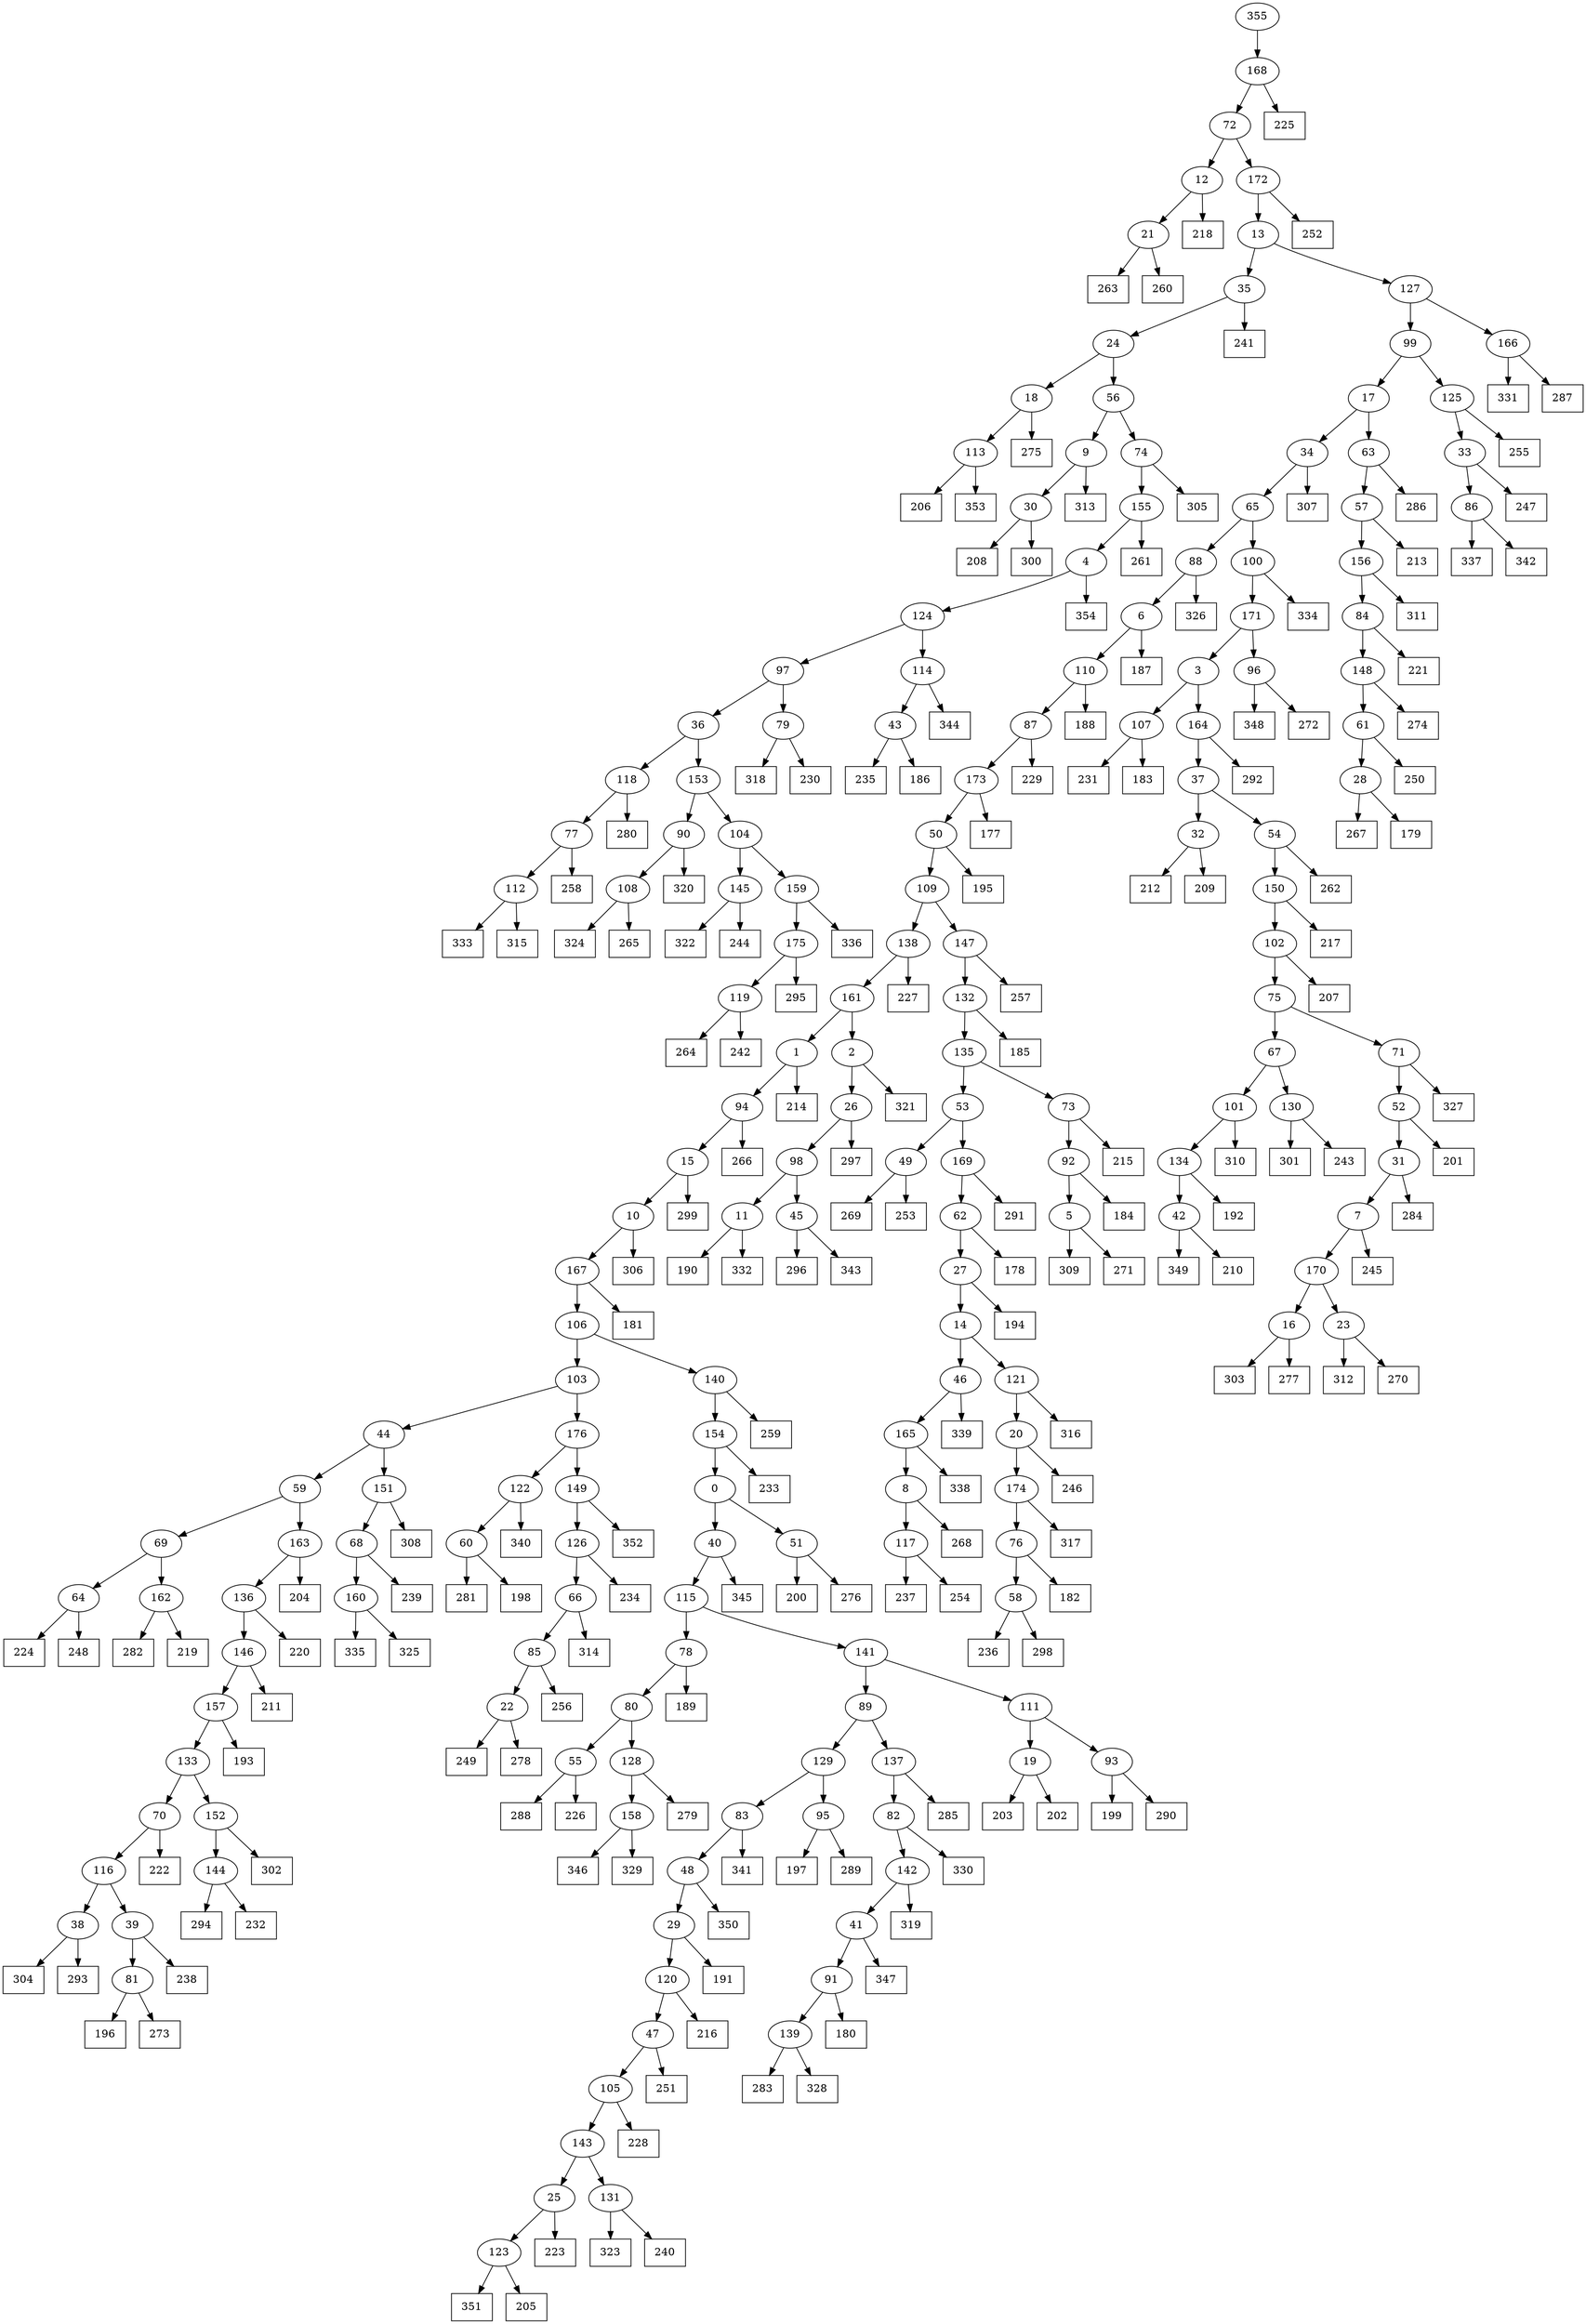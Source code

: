 digraph G {
0[label="0"];
1[label="1"];
2[label="2"];
3[label="3"];
4[label="4"];
5[label="5"];
6[label="6"];
7[label="7"];
8[label="8"];
9[label="9"];
10[label="10"];
11[label="11"];
12[label="12"];
13[label="13"];
14[label="14"];
15[label="15"];
16[label="16"];
17[label="17"];
18[label="18"];
19[label="19"];
20[label="20"];
21[label="21"];
22[label="22"];
23[label="23"];
24[label="24"];
25[label="25"];
26[label="26"];
27[label="27"];
28[label="28"];
29[label="29"];
30[label="30"];
31[label="31"];
32[label="32"];
33[label="33"];
34[label="34"];
35[label="35"];
36[label="36"];
37[label="37"];
38[label="38"];
39[label="39"];
40[label="40"];
41[label="41"];
42[label="42"];
43[label="43"];
44[label="44"];
45[label="45"];
46[label="46"];
47[label="47"];
48[label="48"];
49[label="49"];
50[label="50"];
51[label="51"];
52[label="52"];
53[label="53"];
54[label="54"];
55[label="55"];
56[label="56"];
57[label="57"];
58[label="58"];
59[label="59"];
60[label="60"];
61[label="61"];
62[label="62"];
63[label="63"];
64[label="64"];
65[label="65"];
66[label="66"];
67[label="67"];
68[label="68"];
69[label="69"];
70[label="70"];
71[label="71"];
72[label="72"];
73[label="73"];
74[label="74"];
75[label="75"];
76[label="76"];
77[label="77"];
78[label="78"];
79[label="79"];
80[label="80"];
81[label="81"];
82[label="82"];
83[label="83"];
84[label="84"];
85[label="85"];
86[label="86"];
87[label="87"];
88[label="88"];
89[label="89"];
90[label="90"];
91[label="91"];
92[label="92"];
93[label="93"];
94[label="94"];
95[label="95"];
96[label="96"];
97[label="97"];
98[label="98"];
99[label="99"];
100[label="100"];
101[label="101"];
102[label="102"];
103[label="103"];
104[label="104"];
105[label="105"];
106[label="106"];
107[label="107"];
108[label="108"];
109[label="109"];
110[label="110"];
111[label="111"];
112[label="112"];
113[label="113"];
114[label="114"];
115[label="115"];
116[label="116"];
117[label="117"];
118[label="118"];
119[label="119"];
120[label="120"];
121[label="121"];
122[label="122"];
123[label="123"];
124[label="124"];
125[label="125"];
126[label="126"];
127[label="127"];
128[label="128"];
129[label="129"];
130[label="130"];
131[label="131"];
132[label="132"];
133[label="133"];
134[label="134"];
135[label="135"];
136[label="136"];
137[label="137"];
138[label="138"];
139[label="139"];
140[label="140"];
141[label="141"];
142[label="142"];
143[label="143"];
144[label="144"];
145[label="145"];
146[label="146"];
147[label="147"];
148[label="148"];
149[label="149"];
150[label="150"];
151[label="151"];
152[label="152"];
153[label="153"];
154[label="154"];
155[label="155"];
156[label="156"];
157[label="157"];
158[label="158"];
159[label="159"];
160[label="160"];
161[label="161"];
162[label="162"];
163[label="163"];
164[label="164"];
165[label="165"];
166[label="166"];
167[label="167"];
168[label="168"];
169[label="169"];
170[label="170"];
171[label="171"];
172[label="172"];
173[label="173"];
174[label="174"];
175[label="175"];
176[label="176"];
177[shape=box,label="193"];
178[shape=box,label="321"];
179[shape=box,label="349"];
180[shape=box,label="274"];
181[shape=box,label="234"];
182[shape=box,label="211"];
183[shape=box,label="309"];
184[shape=box,label="314"];
185[shape=box,label="236"];
186[shape=box,label="222"];
187[shape=box,label="354"];
188[shape=box,label="185"];
189[shape=box,label="207"];
190[shape=box,label="181"];
191[shape=box,label="187"];
192[shape=box,label="348"];
193[shape=box,label="257"];
194[shape=box,label="204"];
195[shape=box,label="271"];
196[shape=box,label="305"];
197[shape=box,label="208"];
198[shape=box,label="302"];
199[shape=box,label="351"];
200[shape=box,label="318"];
201[shape=box,label="310"];
202[shape=box,label="346"];
203[shape=box,label="188"];
204[shape=box,label="180"];
205[shape=box,label="201"];
206[shape=box,label="217"];
207[shape=box,label="247"];
208[shape=box,label="199"];
209[shape=box,label="294"];
210[shape=box,label="330"];
211[shape=box,label="304"];
212[shape=box,label="288"];
213[shape=box,label="213"];
214[shape=box,label="214"];
215[shape=box,label="317"];
216[shape=box,label="227"];
217[shape=box,label="320"];
218[shape=box,label="191"];
219[shape=box,label="303"];
220[shape=box,label="329"];
221[shape=box,label="291"];
222[shape=box,label="269"];
223[shape=box,label="267"];
224[shape=box,label="331"];
225[shape=box,label="277"];
226[shape=box,label="295"];
227[shape=box,label="347"];
228[shape=box,label="246"];
229[shape=box,label="263"];
230[shape=box,label="259"];
231[shape=box,label="182"];
232[shape=box,label="233"];
233[shape=box,label="338"];
234[shape=box,label="307"];
235[shape=box,label="232"];
236[shape=box,label="333"];
237[shape=box,label="296"];
238[shape=box,label="339"];
239[shape=box,label="272"];
240[shape=box,label="197"];
241[shape=box,label="313"];
242[shape=box,label="289"];
243[shape=box,label="282"];
244[shape=box,label="249"];
245[shape=box,label="256"];
246[shape=box,label="206"];
247[shape=box,label="279"];
248[shape=box,label="179"];
249[shape=box,label="341"];
250[shape=box,label="252"];
251[shape=box,label="335"];
252[shape=box,label="200"];
253[shape=box,label="229"];
254[shape=box,label="189"];
255[shape=box,label="340"];
256[shape=box,label="306"];
257[shape=box,label="319"];
258[shape=box,label="220"];
259[shape=box,label="190"];
260[shape=box,label="315"];
261[shape=box,label="350"];
262[shape=box,label="237"];
263[shape=box,label="210"];
264[shape=box,label="312"];
265[shape=box,label="292"];
266[shape=box,label="280"];
267[shape=box,label="283"];
268[shape=box,label="287"];
269[shape=box,label="255"];
270[shape=box,label="275"];
271[shape=box,label="344"];
272[shape=box,label="177"];
273[shape=box,label="178"];
274[shape=box,label="332"];
275[shape=box,label="212"];
276[shape=box,label="284"];
277[shape=box,label="278"];
278[shape=box,label="223"];
279[shape=box,label="322"];
280[shape=box,label="345"];
281[shape=box,label="196"];
282[shape=box,label="276"];
283[shape=box,label="231"];
284[shape=box,label="298"];
285[shape=box,label="273"];
286[shape=box,label="260"];
287[shape=box,label="224"];
288[shape=box,label="253"];
289[shape=box,label="266"];
290[shape=box,label="194"];
291[shape=box,label="286"];
292[shape=box,label="297"];
293[shape=box,label="301"];
294[shape=box,label="254"];
295[shape=box,label="281"];
296[shape=box,label="258"];
297[shape=box,label="216"];
298[shape=box,label="261"];
299[shape=box,label="311"];
300[shape=box,label="262"];
301[shape=box,label="343"];
302[shape=box,label="285"];
303[shape=box,label="293"];
304[shape=box,label="235"];
305[shape=box,label="230"];
306[shape=box,label="324"];
307[shape=box,label="334"];
308[shape=box,label="290"];
309[shape=box,label="219"];
310[shape=box,label="198"];
311[shape=box,label="183"];
312[shape=box,label="245"];
313[shape=box,label="336"];
314[shape=box,label="215"];
315[shape=box,label="268"];
316[shape=box,label="203"];
317[shape=box,label="239"];
318[shape=box,label="264"];
319[shape=box,label="251"];
320[shape=box,label="325"];
321[shape=box,label="205"];
322[shape=box,label="225"];
323[shape=box,label="327"];
324[shape=box,label="242"];
325[shape=box,label="184"];
326[shape=box,label="300"];
327[shape=box,label="248"];
328[shape=box,label="228"];
329[shape=box,label="218"];
330[shape=box,label="244"];
331[shape=box,label="226"];
332[shape=box,label="250"];
333[shape=box,label="209"];
334[shape=box,label="337"];
335[shape=box,label="323"];
336[shape=box,label="270"];
337[shape=box,label="299"];
338[shape=box,label="192"];
339[shape=box,label="221"];
340[shape=box,label="352"];
341[shape=box,label="308"];
342[shape=box,label="241"];
343[shape=box,label="342"];
344[shape=box,label="265"];
345[shape=box,label="186"];
346[shape=box,label="328"];
347[shape=box,label="202"];
348[shape=box,label="240"];
349[shape=box,label="353"];
350[shape=box,label="238"];
351[shape=box,label="326"];
352[shape=box,label="195"];
353[shape=box,label="243"];
354[shape=box,label="316"];
355[label="355"];
52->205 ;
151->341 ;
83->249 ;
108->344 ;
81->281 ;
73->314 ;
101->201 ;
64->287 ;
135->73 ;
79->305 ;
21->229 ;
94->289 ;
48->261 ;
128->247 ;
77->296 ;
89->137 ;
42->263 ;
123->199 ;
25->123 ;
123->321 ;
90->217 ;
9->241 ;
92->325 ;
145->279 ;
130->293 ;
162->309 ;
60->310 ;
27->290 ;
156->84 ;
149->126 ;
39->350 ;
109->147 ;
26->292 ;
11->259 ;
21->286 ;
47->319 ;
49->222 ;
76->231 ;
31->7 ;
7->170 ;
124->97 ;
153->90 ;
88->351 ;
125->269 ;
43->345 ;
131->348 ;
146->182 ;
68->317 ;
40->280 ;
355->168 ;
148->180 ;
45->237 ;
172->250 ;
174->215 ;
8->117 ;
20->228 ;
6->110 ;
155->298 ;
85->245 ;
126->181 ;
61->332 ;
160->320 ;
125->33 ;
37->32 ;
23->336 ;
60->295 ;
84->339 ;
47->105 ;
105->328 ;
117->262 ;
167->106 ;
136->258 ;
113->349 ;
153->104 ;
117->294 ;
152->144 ;
144->235 ;
78->254 ;
12->329 ;
146->157 ;
99->125 ;
10->256 ;
132->135 ;
169->62 ;
92->5 ;
17->63 ;
63->291 ;
120->47 ;
100->307 ;
65->100 ;
86->334 ;
170->23 ;
154->232 ;
174->76 ;
119->324 ;
145->330 ;
162->243 ;
143->25 ;
25->278 ;
158->202 ;
69->162 ;
160->251 ;
58->185 ;
69->64 ;
74->196 ;
147->132 ;
132->188 ;
138->161 ;
142->257 ;
16->219 ;
121->354 ;
8->315 ;
97->36 ;
141->89 ;
107->283 ;
166->268 ;
110->203 ;
22->277 ;
18->113 ;
113->246 ;
107->311 ;
10->167 ;
167->190 ;
157->177 ;
71->323 ;
67->101 ;
1->214 ;
150->102 ;
102->189 ;
38->303 ;
175->119 ;
67->130 ;
130->353 ;
64->327 ;
51->252 ;
165->233 ;
142->41 ;
18->270 ;
128->158 ;
158->220 ;
90->108 ;
108->306 ;
99->17 ;
118->266 ;
154->0 ;
0->40 ;
168->72 ;
137->82 ;
82->210 ;
140->154 ;
72->12 ;
100->171 ;
171->3 ;
42->179 ;
139->267 ;
82->142 ;
53->169 ;
169->221 ;
55->212 ;
41->227 ;
103->176 ;
93->308 ;
72->172 ;
7->312 ;
133->70 ;
70->186 ;
24->18 ;
54->300 ;
54->150 ;
150->206 ;
2->178 ;
56->74 ;
32->333 ;
126->66 ;
66->184 ;
168->322 ;
147->193 ;
122->60 ;
68->160 ;
35->342 ;
110->87 ;
87->253 ;
131->335 ;
43->304 ;
87->173 ;
19->316 ;
49->288 ;
63->57 ;
96->239 ;
80->55 ;
55->331 ;
11->274 ;
91->139 ;
139->346 ;
33->207 ;
129->83 ;
141->111 ;
3->107 ;
173->50 ;
50->352 ;
175->226 ;
75->71 ;
71->52 ;
62->273 ;
104->159 ;
172->13 ;
13->35 ;
116->39 ;
144->209 ;
140->230 ;
136->146 ;
103->44 ;
58->284 ;
176->122 ;
122->255 ;
61->28 ;
28->223 ;
51->282 ;
134->338 ;
35->24 ;
95->240 ;
34->234 ;
105->143 ;
6->191 ;
40->115 ;
115->78 ;
32->275 ;
17->34 ;
34->65 ;
76->58 ;
4->187 ;
48->29 ;
29->218 ;
112->260 ;
5->183 ;
157->133 ;
9->30 ;
30->326 ;
143->131 ;
159->175 ;
78->80 ;
80->128 ;
22->244 ;
109->138 ;
41->91 ;
91->204 ;
97->79 ;
79->200 ;
83->48 ;
127->99 ;
50->109 ;
36->118 ;
118->77 ;
23->264 ;
70->116 ;
89->129 ;
28->248 ;
116->38 ;
38->211 ;
133->152 ;
152->198 ;
115->141 ;
14->46 ;
46->238 ;
170->16 ;
16->225 ;
129->95 ;
95->242 ;
106->140 ;
98->45 ;
127->166 ;
166->224 ;
57->213 ;
5->195 ;
124->114 ;
114->271 ;
45->301 ;
111->93 ;
138->216 ;
65->88 ;
88->6 ;
173->272 ;
77->112 ;
13->127 ;
66->85 ;
85->22 ;
119->318 ;
46->165 ;
165->8 ;
137->302 ;
59->163 ;
163->194 ;
84->148 ;
148->61 ;
62->27 ;
171->96 ;
96->192 ;
106->103 ;
1->94 ;
159->313 ;
121->20 ;
20->174 ;
93->208 ;
44->151 ;
151->68 ;
29->120 ;
120->297 ;
114->43 ;
19->347 ;
112->236 ;
164->37 ;
37->54 ;
30->197 ;
74->155 ;
155->4 ;
111->19 ;
24->56 ;
56->9 ;
31->276 ;
15->337 ;
104->145 ;
156->299 ;
0->51 ;
3->164 ;
164->265 ;
161->1 ;
176->149 ;
149->340 ;
161->2 ;
2->26 ;
12->21 ;
27->14 ;
14->121 ;
163->136 ;
135->53 ;
53->49 ;
73->92 ;
101->134 ;
134->42 ;
52->31 ;
39->81 ;
81->285 ;
33->86 ;
86->343 ;
36->153 ;
44->59 ;
59->69 ;
57->156 ;
94->15 ;
15->10 ;
4->124 ;
75->67 ;
102->75 ;
26->98 ;
98->11 ;
}
